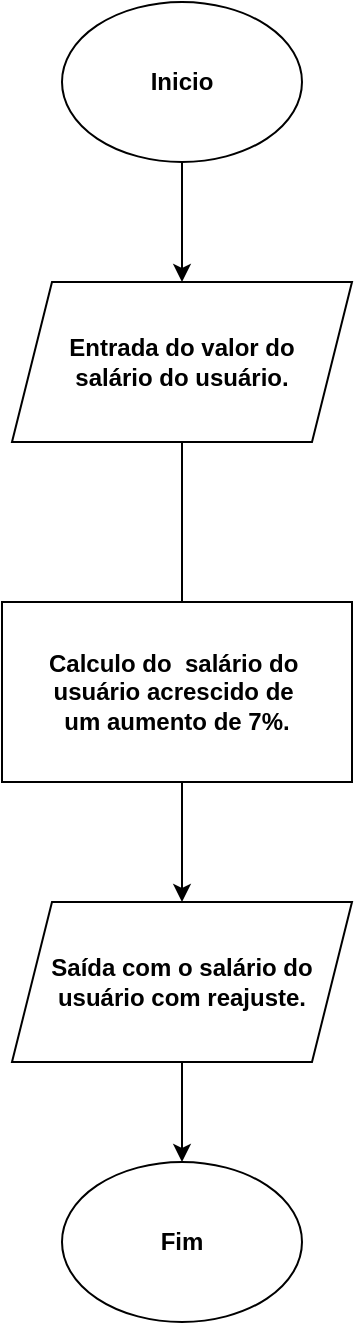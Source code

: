 <mxfile version="24.0.4" type="google">
  <diagram id="kgpKYQtTHZ0yAKxKKP6v" name="Page-1">
    <mxGraphModel grid="1" page="1" gridSize="10" guides="1" tooltips="1" connect="1" arrows="1" fold="1" pageScale="1" pageWidth="850" pageHeight="1100" math="0" shadow="0">
      <root>
        <mxCell id="0" />
        <mxCell id="1" parent="0" />
        <mxCell id="PBwjPcmHuXbGxSfvPWQs-1" value="Inicio" style="ellipse;whiteSpace=wrap;html=1;fontStyle=1" vertex="1" parent="1">
          <mxGeometry x="305" y="80" width="120" height="80" as="geometry" />
        </mxCell>
        <mxCell id="PBwjPcmHuXbGxSfvPWQs-8" value="" style="edgeStyle=orthogonalEdgeStyle;rounded=0;orthogonalLoop=1;jettySize=auto;html=1;fontStyle=1" edge="1" parent="1" source="PBwjPcmHuXbGxSfvPWQs-2" target="PBwjPcmHuXbGxSfvPWQs-4">
          <mxGeometry relative="1" as="geometry" />
        </mxCell>
        <mxCell id="PBwjPcmHuXbGxSfvPWQs-2" value="Entrada do valor do&lt;div&gt;salário do usuário.&lt;/div&gt;" style="shape=parallelogram;perimeter=parallelogramPerimeter;whiteSpace=wrap;html=1;fixedSize=1;fontStyle=1" vertex="1" parent="1">
          <mxGeometry x="280" y="220" width="170" height="80" as="geometry" />
        </mxCell>
        <mxCell id="PBwjPcmHuXbGxSfvPWQs-7" value="" style="edgeStyle=orthogonalEdgeStyle;rounded=0;orthogonalLoop=1;jettySize=auto;html=1;exitX=0.5;exitY=1;exitDx=0;exitDy=0;fontStyle=1" edge="1" parent="1" source="PBwjPcmHuXbGxSfvPWQs-1" target="PBwjPcmHuXbGxSfvPWQs-2">
          <mxGeometry relative="1" as="geometry">
            <mxPoint x="355" y="150" as="sourcePoint" />
          </mxGeometry>
        </mxCell>
        <mxCell id="PBwjPcmHuXbGxSfvPWQs-9" value="" style="edgeStyle=orthogonalEdgeStyle;rounded=0;orthogonalLoop=1;jettySize=auto;html=1;exitX=0.5;exitY=1;exitDx=0;exitDy=0;fontStyle=1" edge="1" parent="1" source="PBwjPcmHuXbGxSfvPWQs-4" target="PBwjPcmHuXbGxSfvPWQs-5">
          <mxGeometry relative="1" as="geometry">
            <mxPoint x="375" y="610" as="sourcePoint" />
          </mxGeometry>
        </mxCell>
        <mxCell id="PBwjPcmHuXbGxSfvPWQs-4" value="Saída com o salário do&lt;div&gt;usuário com reajuste.&lt;/div&gt;" style="shape=parallelogram;perimeter=parallelogramPerimeter;whiteSpace=wrap;html=1;fixedSize=1;fontStyle=1" vertex="1" parent="1">
          <mxGeometry x="280" y="530" width="170" height="80" as="geometry" />
        </mxCell>
        <mxCell id="PBwjPcmHuXbGxSfvPWQs-5" value="Fim" style="ellipse;whiteSpace=wrap;html=1;fontStyle=1" vertex="1" parent="1">
          <mxGeometry x="305" y="660" width="120" height="80" as="geometry" />
        </mxCell>
        <mxCell id="PBwjPcmHuXbGxSfvPWQs-10" value="Calculo do&amp;nbsp; salário do&amp;nbsp;&lt;div&gt;usuário acrescido de&amp;nbsp;&lt;/div&gt;&lt;div&gt;um aumento de 7%.&lt;/div&gt;" style="rounded=0;whiteSpace=wrap;html=1;fontStyle=1" vertex="1" parent="1">
          <mxGeometry x="275" y="380" width="175" height="90" as="geometry" />
        </mxCell>
      </root>
    </mxGraphModel>
  </diagram>
</mxfile>

